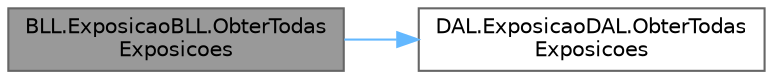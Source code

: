 digraph "BLL.ExposicaoBLL.ObterTodasExposicoes"
{
 // LATEX_PDF_SIZE
  bgcolor="transparent";
  edge [fontname=Helvetica,fontsize=10,labelfontname=Helvetica,labelfontsize=10];
  node [fontname=Helvetica,fontsize=10,shape=box,height=0.2,width=0.4];
  rankdir="LR";
  Node1 [id="Node000001",label="BLL.ExposicaoBLL.ObterTodas\lExposicoes",height=0.2,width=0.4,color="gray40", fillcolor="grey60", style="filled", fontcolor="black",tooltip="Obtém todas as exposições."];
  Node1 -> Node2 [id="edge1_Node000001_Node000002",color="steelblue1",style="solid",tooltip=" "];
  Node2 [id="Node000002",label="DAL.ExposicaoDAL.ObterTodas\lExposicoes",height=0.2,width=0.4,color="grey40", fillcolor="white", style="filled",URL="$class_d_a_l_1_1_exposicao_d_a_l.html#ac78fe5d1226460041558a2018d7abb7d",tooltip="Obtém todas as exposições."];
}
